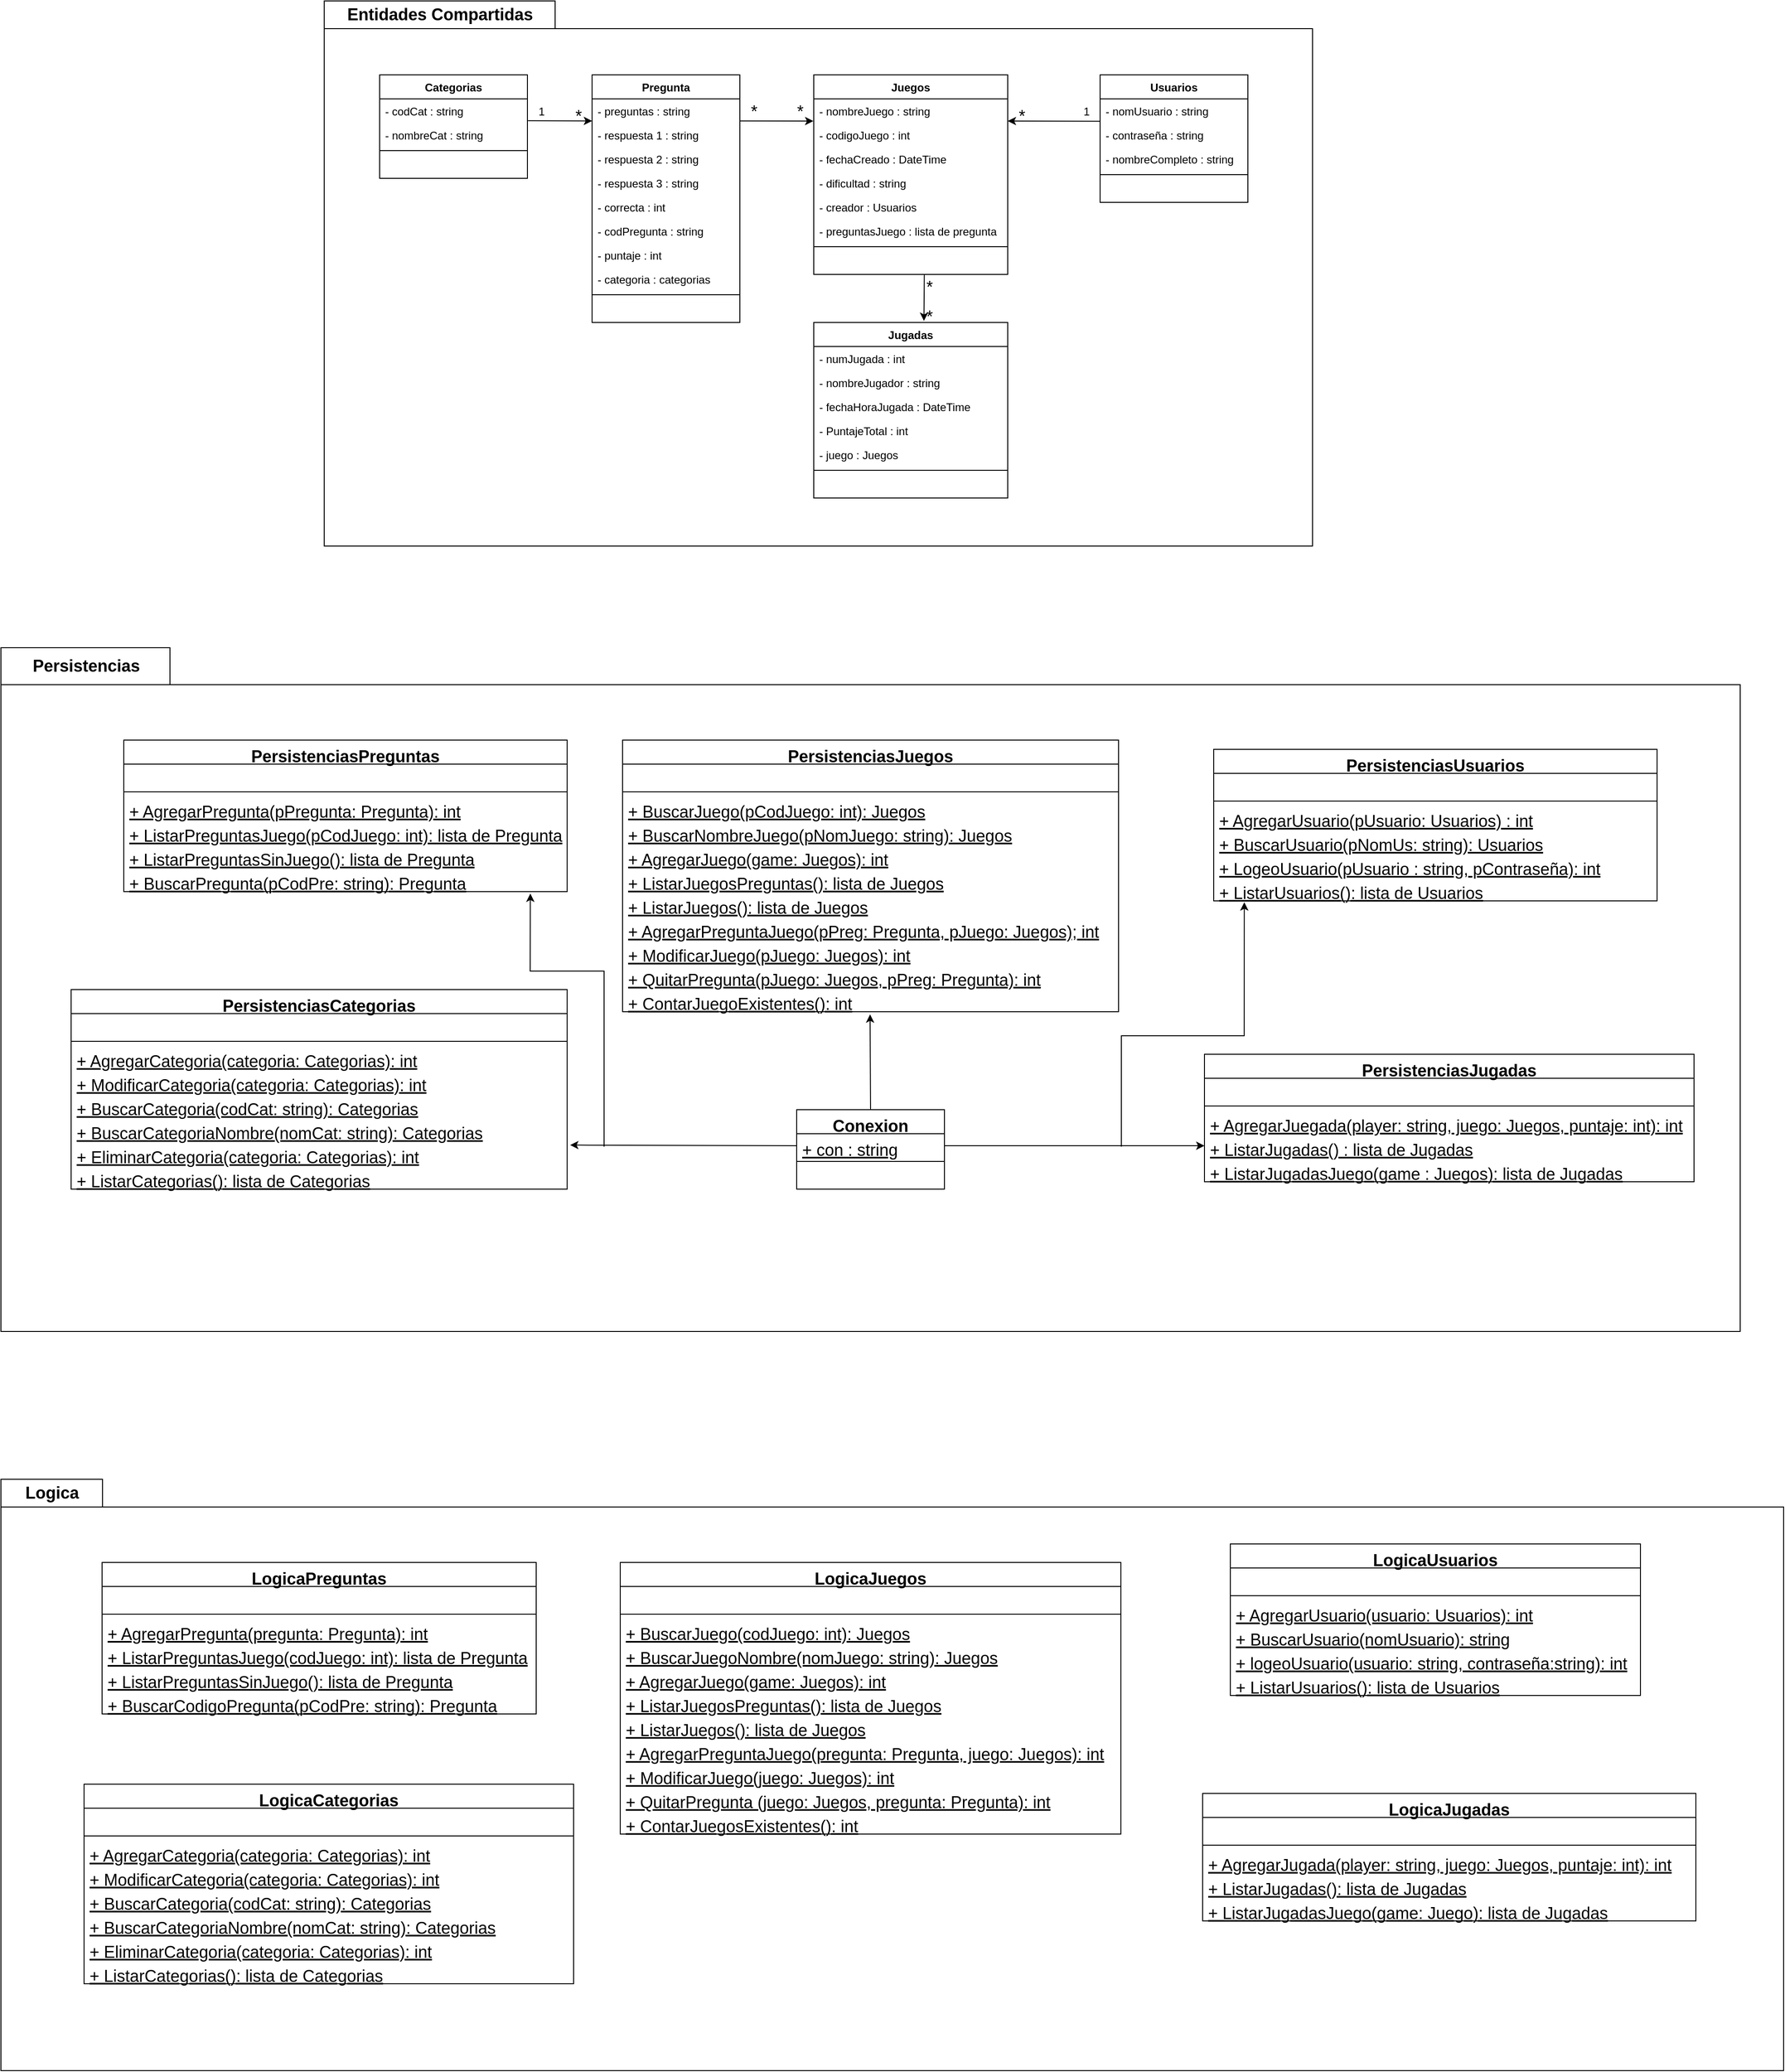 <mxfile version="20.2.3" type="device"><diagram id="wdbJauaUi6h_MIjP67yK" name="Página-1"><mxGraphModel dx="3015" dy="1331" grid="1" gridSize="10" guides="1" tooltips="1" connect="1" arrows="1" fold="1" page="1" pageScale="1" pageWidth="827" pageHeight="1169" math="0" shadow="0"><root><mxCell id="0"/><mxCell id="1" parent="0"/><mxCell id="6UTWKJvE6aCLO9eL0Hdd-115" value="Persistencias" style="shape=folder;fontStyle=1;tabWidth=183;tabHeight=40;tabPosition=left;html=1;boundedLbl=1;labelInHeader=1;container=1;collapsible=0;fontSize=18;" vertex="1" parent="1"><mxGeometry x="-400" y="870" width="1883" height="740" as="geometry"/></mxCell><mxCell id="6UTWKJvE6aCLO9eL0Hdd-116" value="" style="html=1;strokeColor=none;resizeWidth=1;resizeHeight=1;fillColor=none;part=1;connectable=0;allowArrows=0;deletable=0;fontSize=18;" vertex="1" parent="6UTWKJvE6aCLO9eL0Hdd-115"><mxGeometry width="1883" height="518" relative="1" as="geometry"><mxPoint y="30" as="offset"/></mxGeometry></mxCell><mxCell id="6UTWKJvE6aCLO9eL0Hdd-58" value="" style="group" vertex="1" connectable="0" parent="1"><mxGeometry x="-50" y="170" width="1070" height="590" as="geometry"/></mxCell><mxCell id="6UTWKJvE6aCLO9eL0Hdd-56" value="Entidades Compartidas" style="shape=folder;fontStyle=1;tabWidth=250;tabHeight=30;tabPosition=left;html=1;boundedLbl=1;labelInHeader=1;container=1;collapsible=0;fontSize=18;" vertex="1" parent="6UTWKJvE6aCLO9eL0Hdd-58"><mxGeometry width="1070" height="590" as="geometry"/></mxCell><mxCell id="6UTWKJvE6aCLO9eL0Hdd-57" value="" style="html=1;strokeColor=none;resizeWidth=1;resizeHeight=1;fillColor=none;part=1;connectable=0;allowArrows=0;deletable=0;fontSize=18;" vertex="1" parent="6UTWKJvE6aCLO9eL0Hdd-56"><mxGeometry width="1070" height="413" relative="1" as="geometry"><mxPoint y="30" as="offset"/></mxGeometry></mxCell><mxCell id="6UTWKJvE6aCLO9eL0Hdd-45" value="&lt;font style=&quot;font-size: 18px;&quot;&gt;*&lt;/font&gt;" style="text;html=1;align=center;verticalAlign=middle;resizable=0;points=[];autosize=1;strokeColor=none;fillColor=none;" vertex="1" parent="6UTWKJvE6aCLO9eL0Hdd-56"><mxGeometry x="640" y="322" width="30" height="40" as="geometry"/></mxCell><mxCell id="6UTWKJvE6aCLO9eL0Hdd-1" value="Usuarios" style="swimlane;fontStyle=1;align=center;verticalAlign=top;childLayout=stackLayout;horizontal=1;startSize=26;horizontalStack=0;resizeParent=1;resizeParentMax=0;resizeLast=0;collapsible=1;marginBottom=0;" vertex="1" parent="6UTWKJvE6aCLO9eL0Hdd-58"><mxGeometry x="840" y="80" width="160" height="138" as="geometry"/></mxCell><mxCell id="6UTWKJvE6aCLO9eL0Hdd-2" value="- nomUsuario : string" style="text;strokeColor=none;fillColor=none;align=left;verticalAlign=top;spacingLeft=4;spacingRight=4;overflow=hidden;rotatable=0;points=[[0,0.5],[1,0.5]];portConstraint=eastwest;" vertex="1" parent="6UTWKJvE6aCLO9eL0Hdd-1"><mxGeometry y="26" width="160" height="26" as="geometry"/></mxCell><mxCell id="6UTWKJvE6aCLO9eL0Hdd-5" value="- contraseña : string" style="text;strokeColor=none;fillColor=none;align=left;verticalAlign=top;spacingLeft=4;spacingRight=4;overflow=hidden;rotatable=0;points=[[0,0.5],[1,0.5]];portConstraint=eastwest;" vertex="1" parent="6UTWKJvE6aCLO9eL0Hdd-1"><mxGeometry y="52" width="160" height="26" as="geometry"/></mxCell><mxCell id="6UTWKJvE6aCLO9eL0Hdd-6" value="- nombreCompleto : string" style="text;strokeColor=none;fillColor=none;align=left;verticalAlign=top;spacingLeft=4;spacingRight=4;overflow=hidden;rotatable=0;points=[[0,0.5],[1,0.5]];portConstraint=eastwest;" vertex="1" parent="6UTWKJvE6aCLO9eL0Hdd-1"><mxGeometry y="78" width="160" height="26" as="geometry"/></mxCell><mxCell id="6UTWKJvE6aCLO9eL0Hdd-3" value="" style="line;strokeWidth=1;fillColor=none;align=left;verticalAlign=middle;spacingTop=-1;spacingLeft=3;spacingRight=3;rotatable=0;labelPosition=right;points=[];portConstraint=eastwest;" vertex="1" parent="6UTWKJvE6aCLO9eL0Hdd-1"><mxGeometry y="104" width="160" height="8" as="geometry"/></mxCell><mxCell id="6UTWKJvE6aCLO9eL0Hdd-4" value=" " style="text;strokeColor=none;fillColor=none;align=left;verticalAlign=top;spacingLeft=4;spacingRight=4;overflow=hidden;rotatable=0;points=[[0,0.5],[1,0.5]];portConstraint=eastwest;" vertex="1" parent="6UTWKJvE6aCLO9eL0Hdd-1"><mxGeometry y="112" width="160" height="26" as="geometry"/></mxCell><mxCell id="6UTWKJvE6aCLO9eL0Hdd-7" value="Categorias" style="swimlane;fontStyle=1;align=center;verticalAlign=top;childLayout=stackLayout;horizontal=1;startSize=26;horizontalStack=0;resizeParent=1;resizeParentMax=0;resizeLast=0;collapsible=1;marginBottom=0;" vertex="1" parent="6UTWKJvE6aCLO9eL0Hdd-58"><mxGeometry x="60" y="80" width="160" height="112" as="geometry"/></mxCell><mxCell id="6UTWKJvE6aCLO9eL0Hdd-8" value="- codCat : string" style="text;strokeColor=none;fillColor=none;align=left;verticalAlign=top;spacingLeft=4;spacingRight=4;overflow=hidden;rotatable=0;points=[[0,0.5],[1,0.5]];portConstraint=eastwest;" vertex="1" parent="6UTWKJvE6aCLO9eL0Hdd-7"><mxGeometry y="26" width="160" height="26" as="geometry"/></mxCell><mxCell id="6UTWKJvE6aCLO9eL0Hdd-15" value="- nombreCat : string" style="text;strokeColor=none;fillColor=none;align=left;verticalAlign=top;spacingLeft=4;spacingRight=4;overflow=hidden;rotatable=0;points=[[0,0.5],[1,0.5]];portConstraint=eastwest;" vertex="1" parent="6UTWKJvE6aCLO9eL0Hdd-7"><mxGeometry y="52" width="160" height="26" as="geometry"/></mxCell><mxCell id="6UTWKJvE6aCLO9eL0Hdd-9" value="" style="line;strokeWidth=1;fillColor=none;align=left;verticalAlign=middle;spacingTop=-1;spacingLeft=3;spacingRight=3;rotatable=0;labelPosition=right;points=[];portConstraint=eastwest;" vertex="1" parent="6UTWKJvE6aCLO9eL0Hdd-7"><mxGeometry y="78" width="160" height="8" as="geometry"/></mxCell><mxCell id="6UTWKJvE6aCLO9eL0Hdd-10" value=" " style="text;strokeColor=none;fillColor=none;align=left;verticalAlign=top;spacingLeft=4;spacingRight=4;overflow=hidden;rotatable=0;points=[[0,0.5],[1,0.5]];portConstraint=eastwest;" vertex="1" parent="6UTWKJvE6aCLO9eL0Hdd-7"><mxGeometry y="86" width="160" height="26" as="geometry"/></mxCell><mxCell id="6UTWKJvE6aCLO9eL0Hdd-11" value="Pregunta" style="swimlane;fontStyle=1;align=center;verticalAlign=top;childLayout=stackLayout;horizontal=1;startSize=26;horizontalStack=0;resizeParent=1;resizeParentMax=0;resizeLast=0;collapsible=1;marginBottom=0;" vertex="1" parent="6UTWKJvE6aCLO9eL0Hdd-58"><mxGeometry x="290" y="80" width="160" height="268" as="geometry"/></mxCell><mxCell id="6UTWKJvE6aCLO9eL0Hdd-16" value="- preguntas : string" style="text;strokeColor=none;fillColor=none;align=left;verticalAlign=top;spacingLeft=4;spacingRight=4;overflow=hidden;rotatable=0;points=[[0,0.5],[1,0.5]];portConstraint=eastwest;" vertex="1" parent="6UTWKJvE6aCLO9eL0Hdd-11"><mxGeometry y="26" width="160" height="26" as="geometry"/></mxCell><mxCell id="6UTWKJvE6aCLO9eL0Hdd-17" value="- respuesta 1 : string" style="text;strokeColor=none;fillColor=none;align=left;verticalAlign=top;spacingLeft=4;spacingRight=4;overflow=hidden;rotatable=0;points=[[0,0.5],[1,0.5]];portConstraint=eastwest;" vertex="1" parent="6UTWKJvE6aCLO9eL0Hdd-11"><mxGeometry y="52" width="160" height="26" as="geometry"/></mxCell><mxCell id="6UTWKJvE6aCLO9eL0Hdd-18" value="- respuesta 2 : string" style="text;strokeColor=none;fillColor=none;align=left;verticalAlign=top;spacingLeft=4;spacingRight=4;overflow=hidden;rotatable=0;points=[[0,0.5],[1,0.5]];portConstraint=eastwest;" vertex="1" parent="6UTWKJvE6aCLO9eL0Hdd-11"><mxGeometry y="78" width="160" height="26" as="geometry"/></mxCell><mxCell id="6UTWKJvE6aCLO9eL0Hdd-19" value="- respuesta 3 : string" style="text;strokeColor=none;fillColor=none;align=left;verticalAlign=top;spacingLeft=4;spacingRight=4;overflow=hidden;rotatable=0;points=[[0,0.5],[1,0.5]];portConstraint=eastwest;" vertex="1" parent="6UTWKJvE6aCLO9eL0Hdd-11"><mxGeometry y="104" width="160" height="26" as="geometry"/></mxCell><mxCell id="6UTWKJvE6aCLO9eL0Hdd-20" value="- correcta : int" style="text;strokeColor=none;fillColor=none;align=left;verticalAlign=top;spacingLeft=4;spacingRight=4;overflow=hidden;rotatable=0;points=[[0,0.5],[1,0.5]];portConstraint=eastwest;" vertex="1" parent="6UTWKJvE6aCLO9eL0Hdd-11"><mxGeometry y="130" width="160" height="26" as="geometry"/></mxCell><mxCell id="6UTWKJvE6aCLO9eL0Hdd-21" value="- codPregunta : string" style="text;strokeColor=none;fillColor=none;align=left;verticalAlign=top;spacingLeft=4;spacingRight=4;overflow=hidden;rotatable=0;points=[[0,0.5],[1,0.5]];portConstraint=eastwest;" vertex="1" parent="6UTWKJvE6aCLO9eL0Hdd-11"><mxGeometry y="156" width="160" height="26" as="geometry"/></mxCell><mxCell id="6UTWKJvE6aCLO9eL0Hdd-22" value="- puntaje : int" style="text;strokeColor=none;fillColor=none;align=left;verticalAlign=top;spacingLeft=4;spacingRight=4;overflow=hidden;rotatable=0;points=[[0,0.5],[1,0.5]];portConstraint=eastwest;" vertex="1" parent="6UTWKJvE6aCLO9eL0Hdd-11"><mxGeometry y="182" width="160" height="26" as="geometry"/></mxCell><mxCell id="6UTWKJvE6aCLO9eL0Hdd-12" value="- categoria : categorias" style="text;strokeColor=none;fillColor=none;align=left;verticalAlign=top;spacingLeft=4;spacingRight=4;overflow=hidden;rotatable=0;points=[[0,0.5],[1,0.5]];portConstraint=eastwest;" vertex="1" parent="6UTWKJvE6aCLO9eL0Hdd-11"><mxGeometry y="208" width="160" height="26" as="geometry"/></mxCell><mxCell id="6UTWKJvE6aCLO9eL0Hdd-13" value="" style="line;strokeWidth=1;fillColor=none;align=left;verticalAlign=middle;spacingTop=-1;spacingLeft=3;spacingRight=3;rotatable=0;labelPosition=right;points=[];portConstraint=eastwest;" vertex="1" parent="6UTWKJvE6aCLO9eL0Hdd-11"><mxGeometry y="234" width="160" height="8" as="geometry"/></mxCell><mxCell id="6UTWKJvE6aCLO9eL0Hdd-14" value=" " style="text;strokeColor=none;fillColor=none;align=left;verticalAlign=top;spacingLeft=4;spacingRight=4;overflow=hidden;rotatable=0;points=[[0,0.5],[1,0.5]];portConstraint=eastwest;" vertex="1" parent="6UTWKJvE6aCLO9eL0Hdd-11"><mxGeometry y="242" width="160" height="26" as="geometry"/></mxCell><mxCell id="6UTWKJvE6aCLO9eL0Hdd-23" value="Juegos" style="swimlane;fontStyle=1;align=center;verticalAlign=top;childLayout=stackLayout;horizontal=1;startSize=26;horizontalStack=0;resizeParent=1;resizeParentMax=0;resizeLast=0;collapsible=1;marginBottom=0;" vertex="1" parent="6UTWKJvE6aCLO9eL0Hdd-58"><mxGeometry x="530" y="80" width="210" height="216" as="geometry"/></mxCell><mxCell id="6UTWKJvE6aCLO9eL0Hdd-27" value="- nombreJuego : string" style="text;strokeColor=none;fillColor=none;align=left;verticalAlign=top;spacingLeft=4;spacingRight=4;overflow=hidden;rotatable=0;points=[[0,0.5],[1,0.5]];portConstraint=eastwest;" vertex="1" parent="6UTWKJvE6aCLO9eL0Hdd-23"><mxGeometry y="26" width="210" height="26" as="geometry"/></mxCell><mxCell id="6UTWKJvE6aCLO9eL0Hdd-28" value="- codigoJuego : int" style="text;strokeColor=none;fillColor=none;align=left;verticalAlign=top;spacingLeft=4;spacingRight=4;overflow=hidden;rotatable=0;points=[[0,0.5],[1,0.5]];portConstraint=eastwest;" vertex="1" parent="6UTWKJvE6aCLO9eL0Hdd-23"><mxGeometry y="52" width="210" height="26" as="geometry"/></mxCell><mxCell id="6UTWKJvE6aCLO9eL0Hdd-29" value="- fechaCreado : DateTime" style="text;strokeColor=none;fillColor=none;align=left;verticalAlign=top;spacingLeft=4;spacingRight=4;overflow=hidden;rotatable=0;points=[[0,0.5],[1,0.5]];portConstraint=eastwest;" vertex="1" parent="6UTWKJvE6aCLO9eL0Hdd-23"><mxGeometry y="78" width="210" height="26" as="geometry"/></mxCell><mxCell id="6UTWKJvE6aCLO9eL0Hdd-30" value="- dificultad : string" style="text;strokeColor=none;fillColor=none;align=left;verticalAlign=top;spacingLeft=4;spacingRight=4;overflow=hidden;rotatable=0;points=[[0,0.5],[1,0.5]];portConstraint=eastwest;" vertex="1" parent="6UTWKJvE6aCLO9eL0Hdd-23"><mxGeometry y="104" width="210" height="26" as="geometry"/></mxCell><mxCell id="6UTWKJvE6aCLO9eL0Hdd-31" value="- creador : Usuarios" style="text;strokeColor=none;fillColor=none;align=left;verticalAlign=top;spacingLeft=4;spacingRight=4;overflow=hidden;rotatable=0;points=[[0,0.5],[1,0.5]];portConstraint=eastwest;" vertex="1" parent="6UTWKJvE6aCLO9eL0Hdd-23"><mxGeometry y="130" width="210" height="26" as="geometry"/></mxCell><mxCell id="6UTWKJvE6aCLO9eL0Hdd-24" value="- preguntasJuego : lista de pregunta" style="text;strokeColor=none;fillColor=none;align=left;verticalAlign=top;spacingLeft=4;spacingRight=4;overflow=hidden;rotatable=0;points=[[0,0.5],[1,0.5]];portConstraint=eastwest;" vertex="1" parent="6UTWKJvE6aCLO9eL0Hdd-23"><mxGeometry y="156" width="210" height="26" as="geometry"/></mxCell><mxCell id="6UTWKJvE6aCLO9eL0Hdd-25" value="" style="line;strokeWidth=1;fillColor=none;align=left;verticalAlign=middle;spacingTop=-1;spacingLeft=3;spacingRight=3;rotatable=0;labelPosition=right;points=[];portConstraint=eastwest;" vertex="1" parent="6UTWKJvE6aCLO9eL0Hdd-23"><mxGeometry y="182" width="210" height="8" as="geometry"/></mxCell><mxCell id="6UTWKJvE6aCLO9eL0Hdd-26" value=" " style="text;strokeColor=none;fillColor=none;align=left;verticalAlign=top;spacingLeft=4;spacingRight=4;overflow=hidden;rotatable=0;points=[[0,0.5],[1,0.5]];portConstraint=eastwest;" vertex="1" parent="6UTWKJvE6aCLO9eL0Hdd-23"><mxGeometry y="190" width="210" height="26" as="geometry"/></mxCell><mxCell id="6UTWKJvE6aCLO9eL0Hdd-32" value="Jugadas" style="swimlane;fontStyle=1;align=center;verticalAlign=top;childLayout=stackLayout;horizontal=1;startSize=26;horizontalStack=0;resizeParent=1;resizeParentMax=0;resizeLast=0;collapsible=1;marginBottom=0;" vertex="1" parent="6UTWKJvE6aCLO9eL0Hdd-58"><mxGeometry x="530" y="348" width="210" height="190" as="geometry"/></mxCell><mxCell id="6UTWKJvE6aCLO9eL0Hdd-33" value="- numJugada : int" style="text;strokeColor=none;fillColor=none;align=left;verticalAlign=top;spacingLeft=4;spacingRight=4;overflow=hidden;rotatable=0;points=[[0,0.5],[1,0.5]];portConstraint=eastwest;" vertex="1" parent="6UTWKJvE6aCLO9eL0Hdd-32"><mxGeometry y="26" width="210" height="26" as="geometry"/></mxCell><mxCell id="6UTWKJvE6aCLO9eL0Hdd-36" value="- nombreJugador : string" style="text;strokeColor=none;fillColor=none;align=left;verticalAlign=top;spacingLeft=4;spacingRight=4;overflow=hidden;rotatable=0;points=[[0,0.5],[1,0.5]];portConstraint=eastwest;" vertex="1" parent="6UTWKJvE6aCLO9eL0Hdd-32"><mxGeometry y="52" width="210" height="26" as="geometry"/></mxCell><mxCell id="6UTWKJvE6aCLO9eL0Hdd-37" value="- fechaHoraJugada : DateTime" style="text;strokeColor=none;fillColor=none;align=left;verticalAlign=top;spacingLeft=4;spacingRight=4;overflow=hidden;rotatable=0;points=[[0,0.5],[1,0.5]];portConstraint=eastwest;" vertex="1" parent="6UTWKJvE6aCLO9eL0Hdd-32"><mxGeometry y="78" width="210" height="26" as="geometry"/></mxCell><mxCell id="6UTWKJvE6aCLO9eL0Hdd-38" value="- PuntajeTotal : int" style="text;strokeColor=none;fillColor=none;align=left;verticalAlign=top;spacingLeft=4;spacingRight=4;overflow=hidden;rotatable=0;points=[[0,0.5],[1,0.5]];portConstraint=eastwest;" vertex="1" parent="6UTWKJvE6aCLO9eL0Hdd-32"><mxGeometry y="104" width="210" height="26" as="geometry"/></mxCell><mxCell id="6UTWKJvE6aCLO9eL0Hdd-39" value="- juego : Juegos" style="text;strokeColor=none;fillColor=none;align=left;verticalAlign=top;spacingLeft=4;spacingRight=4;overflow=hidden;rotatable=0;points=[[0,0.5],[1,0.5]];portConstraint=eastwest;" vertex="1" parent="6UTWKJvE6aCLO9eL0Hdd-32"><mxGeometry y="130" width="210" height="26" as="geometry"/></mxCell><mxCell id="6UTWKJvE6aCLO9eL0Hdd-34" value="" style="line;strokeWidth=1;fillColor=none;align=left;verticalAlign=middle;spacingTop=-1;spacingLeft=3;spacingRight=3;rotatable=0;labelPosition=right;points=[];portConstraint=eastwest;" vertex="1" parent="6UTWKJvE6aCLO9eL0Hdd-32"><mxGeometry y="156" width="210" height="8" as="geometry"/></mxCell><mxCell id="6UTWKJvE6aCLO9eL0Hdd-35" value=" " style="text;strokeColor=none;fillColor=none;align=left;verticalAlign=top;spacingLeft=4;spacingRight=4;overflow=hidden;rotatable=0;points=[[0,0.5],[1,0.5]];portConstraint=eastwest;" vertex="1" parent="6UTWKJvE6aCLO9eL0Hdd-32"><mxGeometry y="164" width="210" height="26" as="geometry"/></mxCell><mxCell id="6UTWKJvE6aCLO9eL0Hdd-40" value="" style="endArrow=classic;html=1;rounded=0;entryX=0;entryY=0.918;entryDx=0;entryDy=0;entryPerimeter=0;exitX=1.004;exitY=0.911;exitDx=0;exitDy=0;exitPerimeter=0;" edge="1" parent="6UTWKJvE6aCLO9eL0Hdd-58" source="6UTWKJvE6aCLO9eL0Hdd-8" target="6UTWKJvE6aCLO9eL0Hdd-16"><mxGeometry width="50" height="50" relative="1" as="geometry"><mxPoint x="240" y="130" as="sourcePoint"/><mxPoint x="500" y="270" as="targetPoint"/></mxGeometry></mxCell><mxCell id="6UTWKJvE6aCLO9eL0Hdd-41" value="" style="endArrow=classic;html=1;rounded=0;exitX=0.999;exitY=0.918;exitDx=0;exitDy=0;exitPerimeter=0;entryX=-0.002;entryY=0.925;entryDx=0;entryDy=0;entryPerimeter=0;" edge="1" parent="6UTWKJvE6aCLO9eL0Hdd-58" source="6UTWKJvE6aCLO9eL0Hdd-16" target="6UTWKJvE6aCLO9eL0Hdd-27"><mxGeometry width="50" height="50" relative="1" as="geometry"><mxPoint x="450" y="320" as="sourcePoint"/><mxPoint x="500" y="270" as="targetPoint"/></mxGeometry></mxCell><mxCell id="6UTWKJvE6aCLO9eL0Hdd-42" value="" style="endArrow=classic;html=1;rounded=0;exitX=-0.001;exitY=0.932;exitDx=0;exitDy=0;exitPerimeter=0;" edge="1" parent="6UTWKJvE6aCLO9eL0Hdd-58" source="6UTWKJvE6aCLO9eL0Hdd-2"><mxGeometry width="50" height="50" relative="1" as="geometry"><mxPoint x="750" y="130" as="sourcePoint"/><mxPoint x="740" y="130" as="targetPoint"/></mxGeometry></mxCell><mxCell id="6UTWKJvE6aCLO9eL0Hdd-43" value="" style="endArrow=classic;html=1;rounded=0;exitX=0.57;exitY=0.985;exitDx=0;exitDy=0;exitPerimeter=0;entryX=0.568;entryY=-0.009;entryDx=0;entryDy=0;entryPerimeter=0;" edge="1" parent="6UTWKJvE6aCLO9eL0Hdd-58" source="6UTWKJvE6aCLO9eL0Hdd-26" target="6UTWKJvE6aCLO9eL0Hdd-32"><mxGeometry width="50" height="50" relative="1" as="geometry"><mxPoint x="700" y="370" as="sourcePoint"/><mxPoint x="750" y="320" as="targetPoint"/></mxGeometry></mxCell><mxCell id="6UTWKJvE6aCLO9eL0Hdd-46" value="1" style="text;html=1;align=center;verticalAlign=middle;resizable=0;points=[];autosize=1;strokeColor=none;fillColor=none;" vertex="1" parent="6UTWKJvE6aCLO9eL0Hdd-58"><mxGeometry x="220" y="105" width="30" height="30" as="geometry"/></mxCell><mxCell id="6UTWKJvE6aCLO9eL0Hdd-47" value="&lt;font style=&quot;font-size: 18px;&quot;&gt;*&lt;/font&gt;" style="text;html=1;align=center;verticalAlign=middle;resizable=0;points=[];autosize=1;strokeColor=none;fillColor=none;" vertex="1" parent="6UTWKJvE6aCLO9eL0Hdd-58"><mxGeometry x="260" y="105" width="30" height="40" as="geometry"/></mxCell><mxCell id="6UTWKJvE6aCLO9eL0Hdd-48" value="&lt;font style=&quot;font-size: 18px;&quot;&gt;*&lt;/font&gt;" style="text;html=1;align=center;verticalAlign=middle;resizable=0;points=[];autosize=1;strokeColor=none;fillColor=none;" vertex="1" parent="6UTWKJvE6aCLO9eL0Hdd-58"><mxGeometry x="500" y="100" width="30" height="40" as="geometry"/></mxCell><mxCell id="6UTWKJvE6aCLO9eL0Hdd-49" value="&lt;font style=&quot;font-size: 18px;&quot;&gt;*&lt;/font&gt;" style="text;html=1;align=center;verticalAlign=middle;resizable=0;points=[];autosize=1;strokeColor=none;fillColor=none;" vertex="1" parent="6UTWKJvE6aCLO9eL0Hdd-58"><mxGeometry x="450" y="100" width="30" height="40" as="geometry"/></mxCell><mxCell id="6UTWKJvE6aCLO9eL0Hdd-51" value="1" style="text;html=1;align=center;verticalAlign=middle;resizable=0;points=[];autosize=1;strokeColor=none;fillColor=none;" vertex="1" parent="6UTWKJvE6aCLO9eL0Hdd-58"><mxGeometry x="810" y="105" width="30" height="30" as="geometry"/></mxCell><mxCell id="6UTWKJvE6aCLO9eL0Hdd-53" value="&lt;font style=&quot;font-size: 18px;&quot;&gt;*&lt;/font&gt;" style="text;html=1;align=center;verticalAlign=middle;resizable=0;points=[];autosize=1;strokeColor=none;fillColor=none;" vertex="1" parent="6UTWKJvE6aCLO9eL0Hdd-58"><mxGeometry x="740" y="105" width="30" height="40" as="geometry"/></mxCell><mxCell id="6UTWKJvE6aCLO9eL0Hdd-55" value="&lt;font style=&quot;font-size: 18px;&quot;&gt;*&lt;/font&gt;" style="text;html=1;align=center;verticalAlign=middle;resizable=0;points=[];autosize=1;strokeColor=none;fillColor=none;" vertex="1" parent="6UTWKJvE6aCLO9eL0Hdd-58"><mxGeometry x="640" y="290" width="30" height="40" as="geometry"/></mxCell><mxCell id="6UTWKJvE6aCLO9eL0Hdd-59" value="Conexion" style="swimlane;fontStyle=1;align=center;verticalAlign=top;childLayout=stackLayout;horizontal=1;startSize=26;horizontalStack=0;resizeParent=1;resizeParentMax=0;resizeLast=0;collapsible=1;marginBottom=0;fontSize=18;" vertex="1" parent="1"><mxGeometry x="461.5" y="1370" width="160" height="86" as="geometry"/></mxCell><mxCell id="6UTWKJvE6aCLO9eL0Hdd-60" value="+ con : string" style="text;strokeColor=none;fillColor=none;align=left;verticalAlign=top;spacingLeft=4;spacingRight=4;overflow=hidden;rotatable=0;points=[[0,0.5],[1,0.5]];portConstraint=eastwest;fontSize=18;fontStyle=4" vertex="1" parent="6UTWKJvE6aCLO9eL0Hdd-59"><mxGeometry y="26" width="160" height="26" as="geometry"/></mxCell><mxCell id="6UTWKJvE6aCLO9eL0Hdd-61" value="" style="line;strokeWidth=1;fillColor=none;align=left;verticalAlign=middle;spacingTop=-1;spacingLeft=3;spacingRight=3;rotatable=0;labelPosition=right;points=[];portConstraint=eastwest;fontSize=18;" vertex="1" parent="6UTWKJvE6aCLO9eL0Hdd-59"><mxGeometry y="52" width="160" height="8" as="geometry"/></mxCell><mxCell id="6UTWKJvE6aCLO9eL0Hdd-62" value=" " style="text;strokeColor=none;fillColor=none;align=left;verticalAlign=top;spacingLeft=4;spacingRight=4;overflow=hidden;rotatable=0;points=[[0,0.5],[1,0.5]];portConstraint=eastwest;fontSize=18;" vertex="1" parent="6UTWKJvE6aCLO9eL0Hdd-59"><mxGeometry y="60" width="160" height="26" as="geometry"/></mxCell><mxCell id="6UTWKJvE6aCLO9eL0Hdd-63" value="PersistenciasUsuarios" style="swimlane;fontStyle=1;align=center;verticalAlign=top;childLayout=stackLayout;horizontal=1;startSize=26;horizontalStack=0;resizeParent=1;resizeParentMax=0;resizeLast=0;collapsible=1;marginBottom=0;fontSize=18;" vertex="1" parent="1"><mxGeometry x="913" y="980" width="480" height="164" as="geometry"/></mxCell><mxCell id="6UTWKJvE6aCLO9eL0Hdd-64" value=" " style="text;strokeColor=none;fillColor=none;align=left;verticalAlign=top;spacingLeft=4;spacingRight=4;overflow=hidden;rotatable=0;points=[[0,0.5],[1,0.5]];portConstraint=eastwest;fontSize=18;" vertex="1" parent="6UTWKJvE6aCLO9eL0Hdd-63"><mxGeometry y="26" width="480" height="26" as="geometry"/></mxCell><mxCell id="6UTWKJvE6aCLO9eL0Hdd-65" value="" style="line;strokeWidth=1;fillColor=none;align=left;verticalAlign=middle;spacingTop=-1;spacingLeft=3;spacingRight=3;rotatable=0;labelPosition=right;points=[];portConstraint=eastwest;fontSize=18;" vertex="1" parent="6UTWKJvE6aCLO9eL0Hdd-63"><mxGeometry y="52" width="480" height="8" as="geometry"/></mxCell><mxCell id="6UTWKJvE6aCLO9eL0Hdd-66" value="+ AgregarUsuario(pUsuario: Usuarios) : int" style="text;strokeColor=none;fillColor=none;align=left;verticalAlign=top;spacingLeft=4;spacingRight=4;overflow=hidden;rotatable=0;points=[[0,0.5],[1,0.5]];portConstraint=eastwest;fontSize=18;fontStyle=4" vertex="1" parent="6UTWKJvE6aCLO9eL0Hdd-63"><mxGeometry y="60" width="480" height="26" as="geometry"/></mxCell><mxCell id="6UTWKJvE6aCLO9eL0Hdd-83" value="+ BuscarUsuario(pNomUs: string): Usuarios" style="text;strokeColor=none;fillColor=none;align=left;verticalAlign=top;spacingLeft=4;spacingRight=4;overflow=hidden;rotatable=0;points=[[0,0.5],[1,0.5]];portConstraint=eastwest;fontSize=18;fontStyle=4" vertex="1" parent="6UTWKJvE6aCLO9eL0Hdd-63"><mxGeometry y="86" width="480" height="26" as="geometry"/></mxCell><mxCell id="6UTWKJvE6aCLO9eL0Hdd-84" value="+ LogeoUsuario(pUsuario : string, pContraseña): int" style="text;strokeColor=none;fillColor=none;align=left;verticalAlign=top;spacingLeft=4;spacingRight=4;overflow=hidden;rotatable=0;points=[[0,0.5],[1,0.5]];portConstraint=eastwest;fontSize=18;fontStyle=4" vertex="1" parent="6UTWKJvE6aCLO9eL0Hdd-63"><mxGeometry y="112" width="480" height="26" as="geometry"/></mxCell><mxCell id="6UTWKJvE6aCLO9eL0Hdd-85" value="+ ListarUsuarios(): lista de Usuarios" style="text;strokeColor=none;fillColor=none;align=left;verticalAlign=top;spacingLeft=4;spacingRight=4;overflow=hidden;rotatable=0;points=[[0,0.5],[1,0.5]];portConstraint=eastwest;fontSize=18;fontStyle=4" vertex="1" parent="6UTWKJvE6aCLO9eL0Hdd-63"><mxGeometry y="138" width="480" height="26" as="geometry"/></mxCell><mxCell id="6UTWKJvE6aCLO9eL0Hdd-67" value="PersistenciasPreguntas" style="swimlane;fontStyle=1;align=center;verticalAlign=top;childLayout=stackLayout;horizontal=1;startSize=26;horizontalStack=0;resizeParent=1;resizeParentMax=0;resizeLast=0;collapsible=1;marginBottom=0;fontSize=18;" vertex="1" parent="1"><mxGeometry x="-267" y="970" width="480" height="164" as="geometry"/></mxCell><mxCell id="6UTWKJvE6aCLO9eL0Hdd-68" value=" " style="text;strokeColor=none;fillColor=none;align=left;verticalAlign=top;spacingLeft=4;spacingRight=4;overflow=hidden;rotatable=0;points=[[0,0.5],[1,0.5]];portConstraint=eastwest;fontSize=18;" vertex="1" parent="6UTWKJvE6aCLO9eL0Hdd-67"><mxGeometry y="26" width="480" height="26" as="geometry"/></mxCell><mxCell id="6UTWKJvE6aCLO9eL0Hdd-69" value="" style="line;strokeWidth=1;fillColor=none;align=left;verticalAlign=middle;spacingTop=-1;spacingLeft=3;spacingRight=3;rotatable=0;labelPosition=right;points=[];portConstraint=eastwest;fontSize=18;" vertex="1" parent="6UTWKJvE6aCLO9eL0Hdd-67"><mxGeometry y="52" width="480" height="8" as="geometry"/></mxCell><mxCell id="6UTWKJvE6aCLO9eL0Hdd-70" value="+ AgregarPregunta(pPregunta: Pregunta): int" style="text;strokeColor=none;fillColor=none;align=left;verticalAlign=top;spacingLeft=4;spacingRight=4;overflow=hidden;rotatable=0;points=[[0,0.5],[1,0.5]];portConstraint=eastwest;fontSize=18;fontStyle=4" vertex="1" parent="6UTWKJvE6aCLO9eL0Hdd-67"><mxGeometry y="60" width="480" height="26" as="geometry"/></mxCell><mxCell id="6UTWKJvE6aCLO9eL0Hdd-86" value="+ ListarPreguntasJuego(pCodJuego: int): lista de Pregunta" style="text;strokeColor=none;fillColor=none;align=left;verticalAlign=top;spacingLeft=4;spacingRight=4;overflow=hidden;rotatable=0;points=[[0,0.5],[1,0.5]];portConstraint=eastwest;fontSize=18;fontStyle=4" vertex="1" parent="6UTWKJvE6aCLO9eL0Hdd-67"><mxGeometry y="86" width="480" height="26" as="geometry"/></mxCell><mxCell id="6UTWKJvE6aCLO9eL0Hdd-87" value="+ ListarPreguntasSinJuego(): lista de Pregunta" style="text;strokeColor=none;fillColor=none;align=left;verticalAlign=top;spacingLeft=4;spacingRight=4;overflow=hidden;rotatable=0;points=[[0,0.5],[1,0.5]];portConstraint=eastwest;fontSize=18;fontStyle=4" vertex="1" parent="6UTWKJvE6aCLO9eL0Hdd-67"><mxGeometry y="112" width="480" height="26" as="geometry"/></mxCell><mxCell id="6UTWKJvE6aCLO9eL0Hdd-88" value="+ BuscarPregunta(pCodPre: string): Pregunta" style="text;strokeColor=none;fillColor=none;align=left;verticalAlign=top;spacingLeft=4;spacingRight=4;overflow=hidden;rotatable=0;points=[[0,0.5],[1,0.5]];portConstraint=eastwest;fontSize=18;fontStyle=4" vertex="1" parent="6UTWKJvE6aCLO9eL0Hdd-67"><mxGeometry y="138" width="480" height="26" as="geometry"/></mxCell><mxCell id="6UTWKJvE6aCLO9eL0Hdd-71" value="PersistenciasJugadas" style="swimlane;fontStyle=1;align=center;verticalAlign=top;childLayout=stackLayout;horizontal=1;startSize=26;horizontalStack=0;resizeParent=1;resizeParentMax=0;resizeLast=0;collapsible=1;marginBottom=0;fontSize=18;" vertex="1" parent="1"><mxGeometry x="903" y="1310" width="530" height="138" as="geometry"/></mxCell><mxCell id="6UTWKJvE6aCLO9eL0Hdd-72" value=" " style="text;strokeColor=none;fillColor=none;align=left;verticalAlign=top;spacingLeft=4;spacingRight=4;overflow=hidden;rotatable=0;points=[[0,0.5],[1,0.5]];portConstraint=eastwest;fontSize=18;" vertex="1" parent="6UTWKJvE6aCLO9eL0Hdd-71"><mxGeometry y="26" width="530" height="26" as="geometry"/></mxCell><mxCell id="6UTWKJvE6aCLO9eL0Hdd-73" value="" style="line;strokeWidth=1;fillColor=none;align=left;verticalAlign=middle;spacingTop=-1;spacingLeft=3;spacingRight=3;rotatable=0;labelPosition=right;points=[];portConstraint=eastwest;fontSize=18;" vertex="1" parent="6UTWKJvE6aCLO9eL0Hdd-71"><mxGeometry y="52" width="530" height="8" as="geometry"/></mxCell><mxCell id="6UTWKJvE6aCLO9eL0Hdd-74" value="+ AgregarJuegada(player: string, juego: Juegos, puntaje: int): int" style="text;strokeColor=none;fillColor=none;align=left;verticalAlign=top;spacingLeft=4;spacingRight=4;overflow=hidden;rotatable=0;points=[[0,0.5],[1,0.5]];portConstraint=eastwest;fontSize=18;fontStyle=4" vertex="1" parent="6UTWKJvE6aCLO9eL0Hdd-71"><mxGeometry y="60" width="530" height="26" as="geometry"/></mxCell><mxCell id="6UTWKJvE6aCLO9eL0Hdd-89" value="+ ListarJugadas() : lista de Jugadas" style="text;strokeColor=none;fillColor=none;align=left;verticalAlign=top;spacingLeft=4;spacingRight=4;overflow=hidden;rotatable=0;points=[[0,0.5],[1,0.5]];portConstraint=eastwest;fontSize=18;fontStyle=4" vertex="1" parent="6UTWKJvE6aCLO9eL0Hdd-71"><mxGeometry y="86" width="530" height="26" as="geometry"/></mxCell><mxCell id="6UTWKJvE6aCLO9eL0Hdd-90" value="+ ListarJugadasJuego(game : Juegos): lista de Jugadas" style="text;strokeColor=none;fillColor=none;align=left;verticalAlign=top;spacingLeft=4;spacingRight=4;overflow=hidden;rotatable=0;points=[[0,0.5],[1,0.5]];portConstraint=eastwest;fontSize=18;fontStyle=4" vertex="1" parent="6UTWKJvE6aCLO9eL0Hdd-71"><mxGeometry y="112" width="530" height="26" as="geometry"/></mxCell><mxCell id="6UTWKJvE6aCLO9eL0Hdd-75" value="PersistenciasJuegos" style="swimlane;fontStyle=1;align=center;verticalAlign=top;childLayout=stackLayout;horizontal=1;startSize=26;horizontalStack=0;resizeParent=1;resizeParentMax=0;resizeLast=0;collapsible=1;marginBottom=0;fontSize=18;" vertex="1" parent="1"><mxGeometry x="273" y="970" width="537" height="294" as="geometry"/></mxCell><mxCell id="6UTWKJvE6aCLO9eL0Hdd-76" value=" " style="text;strokeColor=none;fillColor=none;align=left;verticalAlign=top;spacingLeft=4;spacingRight=4;overflow=hidden;rotatable=0;points=[[0,0.5],[1,0.5]];portConstraint=eastwest;fontSize=18;" vertex="1" parent="6UTWKJvE6aCLO9eL0Hdd-75"><mxGeometry y="26" width="537" height="26" as="geometry"/></mxCell><mxCell id="6UTWKJvE6aCLO9eL0Hdd-77" value="" style="line;strokeWidth=1;fillColor=none;align=left;verticalAlign=middle;spacingTop=-1;spacingLeft=3;spacingRight=3;rotatable=0;labelPosition=right;points=[];portConstraint=eastwest;fontSize=18;" vertex="1" parent="6UTWKJvE6aCLO9eL0Hdd-75"><mxGeometry y="52" width="537" height="8" as="geometry"/></mxCell><mxCell id="6UTWKJvE6aCLO9eL0Hdd-78" value="+ BuscarJuego(pCodJuego: int): Juegos" style="text;strokeColor=none;fillColor=none;align=left;verticalAlign=top;spacingLeft=4;spacingRight=4;overflow=hidden;rotatable=0;points=[[0,0.5],[1,0.5]];portConstraint=eastwest;fontSize=18;fontStyle=4" vertex="1" parent="6UTWKJvE6aCLO9eL0Hdd-75"><mxGeometry y="60" width="537" height="26" as="geometry"/></mxCell><mxCell id="6UTWKJvE6aCLO9eL0Hdd-91" value="+ BuscarNombreJuego(pNomJuego: string): Juegos" style="text;strokeColor=none;fillColor=none;align=left;verticalAlign=top;spacingLeft=4;spacingRight=4;overflow=hidden;rotatable=0;points=[[0,0.5],[1,0.5]];portConstraint=eastwest;fontSize=18;fontStyle=4" vertex="1" parent="6UTWKJvE6aCLO9eL0Hdd-75"><mxGeometry y="86" width="537" height="26" as="geometry"/></mxCell><mxCell id="6UTWKJvE6aCLO9eL0Hdd-92" value="+ AgregarJuego(game: Juegos): int" style="text;strokeColor=none;fillColor=none;align=left;verticalAlign=top;spacingLeft=4;spacingRight=4;overflow=hidden;rotatable=0;points=[[0,0.5],[1,0.5]];portConstraint=eastwest;fontSize=18;fontStyle=4" vertex="1" parent="6UTWKJvE6aCLO9eL0Hdd-75"><mxGeometry y="112" width="537" height="26" as="geometry"/></mxCell><mxCell id="6UTWKJvE6aCLO9eL0Hdd-93" value="+ ListarJuegosPreguntas(): lista de Juegos" style="text;strokeColor=none;fillColor=none;align=left;verticalAlign=top;spacingLeft=4;spacingRight=4;overflow=hidden;rotatable=0;points=[[0,0.5],[1,0.5]];portConstraint=eastwest;fontSize=18;fontStyle=4" vertex="1" parent="6UTWKJvE6aCLO9eL0Hdd-75"><mxGeometry y="138" width="537" height="26" as="geometry"/></mxCell><mxCell id="6UTWKJvE6aCLO9eL0Hdd-94" value="+ ListarJuegos(): lista de Juegos" style="text;strokeColor=none;fillColor=none;align=left;verticalAlign=top;spacingLeft=4;spacingRight=4;overflow=hidden;rotatable=0;points=[[0,0.5],[1,0.5]];portConstraint=eastwest;fontSize=18;fontStyle=4" vertex="1" parent="6UTWKJvE6aCLO9eL0Hdd-75"><mxGeometry y="164" width="537" height="26" as="geometry"/></mxCell><mxCell id="6UTWKJvE6aCLO9eL0Hdd-95" value="+ AgregarPreguntaJuego(pPreg: Pregunta, pJuego: Juegos); int" style="text;strokeColor=none;fillColor=none;align=left;verticalAlign=top;spacingLeft=4;spacingRight=4;overflow=hidden;rotatable=0;points=[[0,0.5],[1,0.5]];portConstraint=eastwest;fontSize=18;fontStyle=4" vertex="1" parent="6UTWKJvE6aCLO9eL0Hdd-75"><mxGeometry y="190" width="537" height="26" as="geometry"/></mxCell><mxCell id="6UTWKJvE6aCLO9eL0Hdd-96" value="+ ModificarJuego(pJuego: Juegos): int" style="text;strokeColor=none;fillColor=none;align=left;verticalAlign=top;spacingLeft=4;spacingRight=4;overflow=hidden;rotatable=0;points=[[0,0.5],[1,0.5]];portConstraint=eastwest;fontSize=18;fontStyle=4" vertex="1" parent="6UTWKJvE6aCLO9eL0Hdd-75"><mxGeometry y="216" width="537" height="26" as="geometry"/></mxCell><mxCell id="6UTWKJvE6aCLO9eL0Hdd-97" value="+ QuitarPregunta(pJuego: Juegos, pPreg: Pregunta): int" style="text;strokeColor=none;fillColor=none;align=left;verticalAlign=top;spacingLeft=4;spacingRight=4;overflow=hidden;rotatable=0;points=[[0,0.5],[1,0.5]];portConstraint=eastwest;fontSize=18;fontStyle=4" vertex="1" parent="6UTWKJvE6aCLO9eL0Hdd-75"><mxGeometry y="242" width="537" height="26" as="geometry"/></mxCell><mxCell id="6UTWKJvE6aCLO9eL0Hdd-98" value="+ ContarJuegoExistentes(): int" style="text;strokeColor=none;fillColor=none;align=left;verticalAlign=top;spacingLeft=4;spacingRight=4;overflow=hidden;rotatable=0;points=[[0,0.5],[1,0.5]];portConstraint=eastwest;fontSize=18;fontStyle=4" vertex="1" parent="6UTWKJvE6aCLO9eL0Hdd-75"><mxGeometry y="268" width="537" height="26" as="geometry"/></mxCell><mxCell id="6UTWKJvE6aCLO9eL0Hdd-79" value="PersistenciasCategorias" style="swimlane;fontStyle=1;align=center;verticalAlign=top;childLayout=stackLayout;horizontal=1;startSize=26;horizontalStack=0;resizeParent=1;resizeParentMax=0;resizeLast=0;collapsible=1;marginBottom=0;fontSize=18;" vertex="1" parent="1"><mxGeometry x="-324" y="1240" width="537" height="216" as="geometry"/></mxCell><mxCell id="6UTWKJvE6aCLO9eL0Hdd-80" value=" " style="text;strokeColor=none;fillColor=none;align=left;verticalAlign=top;spacingLeft=4;spacingRight=4;overflow=hidden;rotatable=0;points=[[0,0.5],[1,0.5]];portConstraint=eastwest;fontSize=18;" vertex="1" parent="6UTWKJvE6aCLO9eL0Hdd-79"><mxGeometry y="26" width="537" height="26" as="geometry"/></mxCell><mxCell id="6UTWKJvE6aCLO9eL0Hdd-81" value="" style="line;strokeWidth=1;fillColor=none;align=left;verticalAlign=middle;spacingTop=-1;spacingLeft=3;spacingRight=3;rotatable=0;labelPosition=right;points=[];portConstraint=eastwest;fontSize=18;" vertex="1" parent="6UTWKJvE6aCLO9eL0Hdd-79"><mxGeometry y="52" width="537" height="8" as="geometry"/></mxCell><mxCell id="6UTWKJvE6aCLO9eL0Hdd-82" value="+ AgregarCategoria(categoria: Categorias): int" style="text;strokeColor=none;fillColor=none;align=left;verticalAlign=top;spacingLeft=4;spacingRight=4;overflow=hidden;rotatable=0;points=[[0,0.5],[1,0.5]];portConstraint=eastwest;fontSize=18;fontStyle=4" vertex="1" parent="6UTWKJvE6aCLO9eL0Hdd-79"><mxGeometry y="60" width="537" height="26" as="geometry"/></mxCell><mxCell id="6UTWKJvE6aCLO9eL0Hdd-103" value="+ ModificarCategoria(categoria: Categorias): int" style="text;strokeColor=none;fillColor=none;align=left;verticalAlign=top;spacingLeft=4;spacingRight=4;overflow=hidden;rotatable=0;points=[[0,0.5],[1,0.5]];portConstraint=eastwest;fontSize=18;fontStyle=4" vertex="1" parent="6UTWKJvE6aCLO9eL0Hdd-79"><mxGeometry y="86" width="537" height="26" as="geometry"/></mxCell><mxCell id="6UTWKJvE6aCLO9eL0Hdd-104" value="+ BuscarCategoria(codCat: string): Categorias" style="text;strokeColor=none;fillColor=none;align=left;verticalAlign=top;spacingLeft=4;spacingRight=4;overflow=hidden;rotatable=0;points=[[0,0.5],[1,0.5]];portConstraint=eastwest;fontSize=18;fontStyle=4" vertex="1" parent="6UTWKJvE6aCLO9eL0Hdd-79"><mxGeometry y="112" width="537" height="26" as="geometry"/></mxCell><mxCell id="6UTWKJvE6aCLO9eL0Hdd-105" value="+ BuscarCategoriaNombre(nomCat: string): Categorias" style="text;strokeColor=none;fillColor=none;align=left;verticalAlign=top;spacingLeft=4;spacingRight=4;overflow=hidden;rotatable=0;points=[[0,0.5],[1,0.5]];portConstraint=eastwest;fontSize=18;fontStyle=4" vertex="1" parent="6UTWKJvE6aCLO9eL0Hdd-79"><mxGeometry y="138" width="537" height="26" as="geometry"/></mxCell><mxCell id="6UTWKJvE6aCLO9eL0Hdd-106" value="+ EliminarCategoria(categoria: Categorias): int" style="text;strokeColor=none;fillColor=none;align=left;verticalAlign=top;spacingLeft=4;spacingRight=4;overflow=hidden;rotatable=0;points=[[0,0.5],[1,0.5]];portConstraint=eastwest;fontSize=18;fontStyle=4" vertex="1" parent="6UTWKJvE6aCLO9eL0Hdd-79"><mxGeometry y="164" width="537" height="26" as="geometry"/></mxCell><mxCell id="6UTWKJvE6aCLO9eL0Hdd-107" value="+ ListarCategorias(): lista de Categorias" style="text;strokeColor=none;fillColor=none;align=left;verticalAlign=top;spacingLeft=4;spacingRight=4;overflow=hidden;rotatable=0;points=[[0,0.5],[1,0.5]];portConstraint=eastwest;fontSize=18;fontStyle=4" vertex="1" parent="6UTWKJvE6aCLO9eL0Hdd-79"><mxGeometry y="190" width="537" height="26" as="geometry"/></mxCell><mxCell id="6UTWKJvE6aCLO9eL0Hdd-108" value="" style="endArrow=classic;html=1;rounded=0;fontSize=18;exitX=0.5;exitY=0;exitDx=0;exitDy=0;entryX=0.499;entryY=1.11;entryDx=0;entryDy=0;entryPerimeter=0;" edge="1" parent="1" source="6UTWKJvE6aCLO9eL0Hdd-59" target="6UTWKJvE6aCLO9eL0Hdd-98"><mxGeometry width="50" height="50" relative="1" as="geometry"><mxPoint x="633" y="1310" as="sourcePoint"/><mxPoint x="683" y="1260" as="targetPoint"/></mxGeometry></mxCell><mxCell id="6UTWKJvE6aCLO9eL0Hdd-109" value="" style="endArrow=classic;html=1;rounded=0;fontSize=18;exitX=1;exitY=0.5;exitDx=0;exitDy=0;entryX=0;entryY=0.5;entryDx=0;entryDy=0;" edge="1" parent="1" source="6UTWKJvE6aCLO9eL0Hdd-60" target="6UTWKJvE6aCLO9eL0Hdd-89"><mxGeometry width="50" height="50" relative="1" as="geometry"><mxPoint x="493" y="1350" as="sourcePoint"/><mxPoint x="543" y="1300" as="targetPoint"/></mxGeometry></mxCell><mxCell id="6UTWKJvE6aCLO9eL0Hdd-110" value="" style="endArrow=classic;html=1;rounded=0;fontSize=18;exitX=0;exitY=0.5;exitDx=0;exitDy=0;entryX=1.006;entryY=0.165;entryDx=0;entryDy=0;entryPerimeter=0;" edge="1" parent="1" source="6UTWKJvE6aCLO9eL0Hdd-60" target="6UTWKJvE6aCLO9eL0Hdd-106"><mxGeometry width="50" height="50" relative="1" as="geometry"><mxPoint x="503" y="1370" as="sourcePoint"/><mxPoint x="553" y="1320" as="targetPoint"/></mxGeometry></mxCell><mxCell id="6UTWKJvE6aCLO9eL0Hdd-111" value="" style="endArrow=classic;html=1;rounded=0;fontSize=18;entryX=0.069;entryY=1.059;entryDx=0;entryDy=0;entryPerimeter=0;" edge="1" parent="1" target="6UTWKJvE6aCLO9eL0Hdd-85"><mxGeometry width="50" height="50" relative="1" as="geometry"><mxPoint x="813" y="1410" as="sourcePoint"/><mxPoint x="673" y="1390" as="targetPoint"/><Array as="points"><mxPoint x="813" y="1290"/><mxPoint x="946" y="1290"/></Array></mxGeometry></mxCell><mxCell id="6UTWKJvE6aCLO9eL0Hdd-112" value="" style="endArrow=classic;html=1;rounded=0;fontSize=18;entryX=0.917;entryY=1.081;entryDx=0;entryDy=0;entryPerimeter=0;" edge="1" parent="1" target="6UTWKJvE6aCLO9eL0Hdd-88"><mxGeometry width="50" height="50" relative="1" as="geometry"><mxPoint x="253" y="1410" as="sourcePoint"/><mxPoint x="273" y="1390" as="targetPoint"/><Array as="points"><mxPoint x="253" y="1300"/><mxPoint x="253" y="1220"/><mxPoint x="173" y="1220"/></Array></mxGeometry></mxCell><mxCell id="6UTWKJvE6aCLO9eL0Hdd-162" value="" style="group" vertex="1" connectable="0" parent="1"><mxGeometry x="-400" y="1770" width="1930" height="640" as="geometry"/></mxCell><mxCell id="6UTWKJvE6aCLO9eL0Hdd-160" value="Logica" style="shape=folder;fontStyle=1;tabWidth=110;tabHeight=30;tabPosition=left;html=1;boundedLbl=1;labelInHeader=1;container=1;collapsible=0;fontSize=18;" vertex="1" parent="6UTWKJvE6aCLO9eL0Hdd-162"><mxGeometry width="1930" height="640" as="geometry"/></mxCell><mxCell id="6UTWKJvE6aCLO9eL0Hdd-161" value="" style="html=1;strokeColor=none;resizeWidth=1;resizeHeight=1;fillColor=none;part=1;connectable=0;allowArrows=0;deletable=0;fontSize=18;" vertex="1" parent="6UTWKJvE6aCLO9eL0Hdd-160"><mxGeometry width="1930" height="448" relative="1" as="geometry"><mxPoint y="30" as="offset"/></mxGeometry></mxCell><mxCell id="6UTWKJvE6aCLO9eL0Hdd-117" value="LogicaUsuarios" style="swimlane;fontStyle=1;align=center;verticalAlign=top;childLayout=stackLayout;horizontal=1;startSize=26;horizontalStack=0;resizeParent=1;resizeParentMax=0;resizeLast=0;collapsible=1;marginBottom=0;fontSize=18;" vertex="1" parent="6UTWKJvE6aCLO9eL0Hdd-162"><mxGeometry x="1331" y="70" width="444" height="164" as="geometry"/></mxCell><mxCell id="6UTWKJvE6aCLO9eL0Hdd-118" value=" " style="text;strokeColor=none;fillColor=none;align=left;verticalAlign=top;spacingLeft=4;spacingRight=4;overflow=hidden;rotatable=0;points=[[0,0.5],[1,0.5]];portConstraint=eastwest;fontSize=18;" vertex="1" parent="6UTWKJvE6aCLO9eL0Hdd-117"><mxGeometry y="26" width="444" height="26" as="geometry"/></mxCell><mxCell id="6UTWKJvE6aCLO9eL0Hdd-119" value="" style="line;strokeWidth=1;fillColor=none;align=left;verticalAlign=middle;spacingTop=-1;spacingLeft=3;spacingRight=3;rotatable=0;labelPosition=right;points=[];portConstraint=eastwest;fontSize=18;" vertex="1" parent="6UTWKJvE6aCLO9eL0Hdd-117"><mxGeometry y="52" width="444" height="8" as="geometry"/></mxCell><mxCell id="6UTWKJvE6aCLO9eL0Hdd-120" value="+ AgregarUsuario(usuario: Usuarios): int" style="text;strokeColor=none;fillColor=none;align=left;verticalAlign=top;spacingLeft=4;spacingRight=4;overflow=hidden;rotatable=0;points=[[0,0.5],[1,0.5]];portConstraint=eastwest;fontSize=18;fontStyle=4" vertex="1" parent="6UTWKJvE6aCLO9eL0Hdd-117"><mxGeometry y="60" width="444" height="26" as="geometry"/></mxCell><mxCell id="6UTWKJvE6aCLO9eL0Hdd-137" value="+ BuscarUsuario(nomUsuario): string" style="text;strokeColor=none;fillColor=none;align=left;verticalAlign=top;spacingLeft=4;spacingRight=4;overflow=hidden;rotatable=0;points=[[0,0.5],[1,0.5]];portConstraint=eastwest;fontSize=18;fontStyle=4" vertex="1" parent="6UTWKJvE6aCLO9eL0Hdd-117"><mxGeometry y="86" width="444" height="26" as="geometry"/></mxCell><mxCell id="6UTWKJvE6aCLO9eL0Hdd-138" value="+ logeoUsuario(usuario: string, contraseña:string): int" style="text;strokeColor=none;fillColor=none;align=left;verticalAlign=top;spacingLeft=4;spacingRight=4;overflow=hidden;rotatable=0;points=[[0,0.5],[1,0.5]];portConstraint=eastwest;fontSize=18;fontStyle=4" vertex="1" parent="6UTWKJvE6aCLO9eL0Hdd-117"><mxGeometry y="112" width="444" height="26" as="geometry"/></mxCell><mxCell id="6UTWKJvE6aCLO9eL0Hdd-139" value="+ ListarUsuarios(): lista de Usuarios" style="text;strokeColor=none;fillColor=none;align=left;verticalAlign=top;spacingLeft=4;spacingRight=4;overflow=hidden;rotatable=0;points=[[0,0.5],[1,0.5]];portConstraint=eastwest;fontSize=18;fontStyle=4" vertex="1" parent="6UTWKJvE6aCLO9eL0Hdd-117"><mxGeometry y="138" width="444" height="26" as="geometry"/></mxCell><mxCell id="6UTWKJvE6aCLO9eL0Hdd-121" value="LogicaJuegos" style="swimlane;fontStyle=1;align=center;verticalAlign=top;childLayout=stackLayout;horizontal=1;startSize=26;horizontalStack=0;resizeParent=1;resizeParentMax=0;resizeLast=0;collapsible=1;marginBottom=0;fontSize=18;" vertex="1" parent="6UTWKJvE6aCLO9eL0Hdd-162"><mxGeometry x="670.5" y="90" width="542" height="294" as="geometry"/></mxCell><mxCell id="6UTWKJvE6aCLO9eL0Hdd-122" value=" " style="text;strokeColor=none;fillColor=none;align=left;verticalAlign=top;spacingLeft=4;spacingRight=4;overflow=hidden;rotatable=0;points=[[0,0.5],[1,0.5]];portConstraint=eastwest;fontSize=18;" vertex="1" parent="6UTWKJvE6aCLO9eL0Hdd-121"><mxGeometry y="26" width="542" height="26" as="geometry"/></mxCell><mxCell id="6UTWKJvE6aCLO9eL0Hdd-123" value="" style="line;strokeWidth=1;fillColor=none;align=left;verticalAlign=middle;spacingTop=-1;spacingLeft=3;spacingRight=3;rotatable=0;labelPosition=right;points=[];portConstraint=eastwest;fontSize=18;" vertex="1" parent="6UTWKJvE6aCLO9eL0Hdd-121"><mxGeometry y="52" width="542" height="8" as="geometry"/></mxCell><mxCell id="6UTWKJvE6aCLO9eL0Hdd-124" value="+ BuscarJuego(codJuego: int): Juegos" style="text;strokeColor=none;fillColor=none;align=left;verticalAlign=top;spacingLeft=4;spacingRight=4;overflow=hidden;rotatable=0;points=[[0,0.5],[1,0.5]];portConstraint=eastwest;fontSize=18;fontStyle=4" vertex="1" parent="6UTWKJvE6aCLO9eL0Hdd-121"><mxGeometry y="60" width="542" height="26" as="geometry"/></mxCell><mxCell id="6UTWKJvE6aCLO9eL0Hdd-145" value="+ BuscarJuegoNombre(nomJuego: string): Juegos" style="text;strokeColor=none;fillColor=none;align=left;verticalAlign=top;spacingLeft=4;spacingRight=4;overflow=hidden;rotatable=0;points=[[0,0.5],[1,0.5]];portConstraint=eastwest;fontSize=18;fontStyle=4" vertex="1" parent="6UTWKJvE6aCLO9eL0Hdd-121"><mxGeometry y="86" width="542" height="26" as="geometry"/></mxCell><mxCell id="6UTWKJvE6aCLO9eL0Hdd-146" value="+ AgregarJuego(game: Juegos): int" style="text;strokeColor=none;fillColor=none;align=left;verticalAlign=top;spacingLeft=4;spacingRight=4;overflow=hidden;rotatable=0;points=[[0,0.5],[1,0.5]];portConstraint=eastwest;fontSize=18;fontStyle=4" vertex="1" parent="6UTWKJvE6aCLO9eL0Hdd-121"><mxGeometry y="112" width="542" height="26" as="geometry"/></mxCell><mxCell id="6UTWKJvE6aCLO9eL0Hdd-147" value="+ ListarJuegosPreguntas(): lista de Juegos" style="text;strokeColor=none;fillColor=none;align=left;verticalAlign=top;spacingLeft=4;spacingRight=4;overflow=hidden;rotatable=0;points=[[0,0.5],[1,0.5]];portConstraint=eastwest;fontSize=18;fontStyle=4" vertex="1" parent="6UTWKJvE6aCLO9eL0Hdd-121"><mxGeometry y="138" width="542" height="26" as="geometry"/></mxCell><mxCell id="6UTWKJvE6aCLO9eL0Hdd-148" value="+ ListarJuegos(): lista de Juegos" style="text;strokeColor=none;fillColor=none;align=left;verticalAlign=top;spacingLeft=4;spacingRight=4;overflow=hidden;rotatable=0;points=[[0,0.5],[1,0.5]];portConstraint=eastwest;fontSize=18;fontStyle=4" vertex="1" parent="6UTWKJvE6aCLO9eL0Hdd-121"><mxGeometry y="164" width="542" height="26" as="geometry"/></mxCell><mxCell id="6UTWKJvE6aCLO9eL0Hdd-149" value="+ AgregarPreguntaJuego(pregunta: Pregunta, juego: Juegos): int" style="text;strokeColor=none;fillColor=none;align=left;verticalAlign=top;spacingLeft=4;spacingRight=4;overflow=hidden;rotatable=0;points=[[0,0.5],[1,0.5]];portConstraint=eastwest;fontSize=18;fontStyle=4" vertex="1" parent="6UTWKJvE6aCLO9eL0Hdd-121"><mxGeometry y="190" width="542" height="26" as="geometry"/></mxCell><mxCell id="6UTWKJvE6aCLO9eL0Hdd-150" value="+ ModificarJuego(juego: Juegos): int" style="text;strokeColor=none;fillColor=none;align=left;verticalAlign=top;spacingLeft=4;spacingRight=4;overflow=hidden;rotatable=0;points=[[0,0.5],[1,0.5]];portConstraint=eastwest;fontSize=18;fontStyle=4" vertex="1" parent="6UTWKJvE6aCLO9eL0Hdd-121"><mxGeometry y="216" width="542" height="26" as="geometry"/></mxCell><mxCell id="6UTWKJvE6aCLO9eL0Hdd-151" value="+ QuitarPregunta (juego: Juegos, pregunta: Pregunta): int" style="text;strokeColor=none;fillColor=none;align=left;verticalAlign=top;spacingLeft=4;spacingRight=4;overflow=hidden;rotatable=0;points=[[0,0.5],[1,0.5]];portConstraint=eastwest;fontSize=18;fontStyle=4" vertex="1" parent="6UTWKJvE6aCLO9eL0Hdd-121"><mxGeometry y="242" width="542" height="26" as="geometry"/></mxCell><mxCell id="6UTWKJvE6aCLO9eL0Hdd-152" value="+ ContarJuegosExistentes(): int" style="text;strokeColor=none;fillColor=none;align=left;verticalAlign=top;spacingLeft=4;spacingRight=4;overflow=hidden;rotatable=0;points=[[0,0.5],[1,0.5]];portConstraint=eastwest;fontSize=18;fontStyle=4" vertex="1" parent="6UTWKJvE6aCLO9eL0Hdd-121"><mxGeometry y="268" width="542" height="26" as="geometry"/></mxCell><mxCell id="6UTWKJvE6aCLO9eL0Hdd-125" value="LogicaPreguntas" style="swimlane;fontStyle=1;align=center;verticalAlign=top;childLayout=stackLayout;horizontal=1;startSize=26;horizontalStack=0;resizeParent=1;resizeParentMax=0;resizeLast=0;collapsible=1;marginBottom=0;fontSize=18;" vertex="1" parent="6UTWKJvE6aCLO9eL0Hdd-162"><mxGeometry x="109.5" y="90" width="470" height="164" as="geometry"/></mxCell><mxCell id="6UTWKJvE6aCLO9eL0Hdd-126" value=" " style="text;strokeColor=none;fillColor=none;align=left;verticalAlign=top;spacingLeft=4;spacingRight=4;overflow=hidden;rotatable=0;points=[[0,0.5],[1,0.5]];portConstraint=eastwest;fontSize=18;" vertex="1" parent="6UTWKJvE6aCLO9eL0Hdd-125"><mxGeometry y="26" width="470" height="26" as="geometry"/></mxCell><mxCell id="6UTWKJvE6aCLO9eL0Hdd-127" value="" style="line;strokeWidth=1;fillColor=none;align=left;verticalAlign=middle;spacingTop=-1;spacingLeft=3;spacingRight=3;rotatable=0;labelPosition=right;points=[];portConstraint=eastwest;fontSize=18;" vertex="1" parent="6UTWKJvE6aCLO9eL0Hdd-125"><mxGeometry y="52" width="470" height="8" as="geometry"/></mxCell><mxCell id="6UTWKJvE6aCLO9eL0Hdd-128" value="+ AgregarPregunta(pregunta: Pregunta): int" style="text;strokeColor=none;fillColor=none;align=left;verticalAlign=top;spacingLeft=4;spacingRight=4;overflow=hidden;rotatable=0;points=[[0,0.5],[1,0.5]];portConstraint=eastwest;fontSize=18;fontStyle=4" vertex="1" parent="6UTWKJvE6aCLO9eL0Hdd-125"><mxGeometry y="60" width="470" height="26" as="geometry"/></mxCell><mxCell id="6UTWKJvE6aCLO9eL0Hdd-140" value="+ ListarPreguntasJuego(codJuego: int): lista de Pregunta" style="text;strokeColor=none;fillColor=none;align=left;verticalAlign=top;spacingLeft=4;spacingRight=4;overflow=hidden;rotatable=0;points=[[0,0.5],[1,0.5]];portConstraint=eastwest;fontSize=18;fontStyle=4" vertex="1" parent="6UTWKJvE6aCLO9eL0Hdd-125"><mxGeometry y="86" width="470" height="26" as="geometry"/></mxCell><mxCell id="6UTWKJvE6aCLO9eL0Hdd-141" value="+ ListarPreguntasSinJuego(): lista de Pregunta" style="text;strokeColor=none;fillColor=none;align=left;verticalAlign=top;spacingLeft=4;spacingRight=4;overflow=hidden;rotatable=0;points=[[0,0.5],[1,0.5]];portConstraint=eastwest;fontSize=18;fontStyle=4" vertex="1" parent="6UTWKJvE6aCLO9eL0Hdd-125"><mxGeometry y="112" width="470" height="26" as="geometry"/></mxCell><mxCell id="6UTWKJvE6aCLO9eL0Hdd-142" value="+ BuscarCodigoPregunta(pCodPre: string): Pregunta" style="text;strokeColor=none;fillColor=none;align=left;verticalAlign=top;spacingLeft=4;spacingRight=4;overflow=hidden;rotatable=0;points=[[0,0.5],[1,0.5]];portConstraint=eastwest;fontSize=18;fontStyle=4" vertex="1" parent="6UTWKJvE6aCLO9eL0Hdd-125"><mxGeometry y="138" width="470" height="26" as="geometry"/></mxCell><mxCell id="6UTWKJvE6aCLO9eL0Hdd-129" value="LogicaCategorias" style="swimlane;fontStyle=1;align=center;verticalAlign=top;childLayout=stackLayout;horizontal=1;startSize=26;horizontalStack=0;resizeParent=1;resizeParentMax=0;resizeLast=0;collapsible=1;marginBottom=0;fontSize=18;" vertex="1" parent="6UTWKJvE6aCLO9eL0Hdd-162"><mxGeometry x="90" y="330" width="530" height="216" as="geometry"/></mxCell><mxCell id="6UTWKJvE6aCLO9eL0Hdd-130" value=" " style="text;strokeColor=none;fillColor=none;align=left;verticalAlign=top;spacingLeft=4;spacingRight=4;overflow=hidden;rotatable=0;points=[[0,0.5],[1,0.5]];portConstraint=eastwest;fontSize=18;" vertex="1" parent="6UTWKJvE6aCLO9eL0Hdd-129"><mxGeometry y="26" width="530" height="26" as="geometry"/></mxCell><mxCell id="6UTWKJvE6aCLO9eL0Hdd-131" value="" style="line;strokeWidth=1;fillColor=none;align=left;verticalAlign=middle;spacingTop=-1;spacingLeft=3;spacingRight=3;rotatable=0;labelPosition=right;points=[];portConstraint=eastwest;fontSize=18;" vertex="1" parent="6UTWKJvE6aCLO9eL0Hdd-129"><mxGeometry y="52" width="530" height="8" as="geometry"/></mxCell><mxCell id="6UTWKJvE6aCLO9eL0Hdd-132" value="+ AgregarCategoria(categoria: Categorias): int" style="text;strokeColor=none;fillColor=none;align=left;verticalAlign=top;spacingLeft=4;spacingRight=4;overflow=hidden;rotatable=0;points=[[0,0.5],[1,0.5]];portConstraint=eastwest;fontSize=18;fontStyle=4" vertex="1" parent="6UTWKJvE6aCLO9eL0Hdd-129"><mxGeometry y="60" width="530" height="26" as="geometry"/></mxCell><mxCell id="6UTWKJvE6aCLO9eL0Hdd-153" value="+ ModificarCategoria(categoria: Categorias): int" style="text;strokeColor=none;fillColor=none;align=left;verticalAlign=top;spacingLeft=4;spacingRight=4;overflow=hidden;rotatable=0;points=[[0,0.5],[1,0.5]];portConstraint=eastwest;fontSize=18;fontStyle=4" vertex="1" parent="6UTWKJvE6aCLO9eL0Hdd-129"><mxGeometry y="86" width="530" height="26" as="geometry"/></mxCell><mxCell id="6UTWKJvE6aCLO9eL0Hdd-154" value="+ BuscarCategoria(codCat: string): Categorias" style="text;strokeColor=none;fillColor=none;align=left;verticalAlign=top;spacingLeft=4;spacingRight=4;overflow=hidden;rotatable=0;points=[[0,0.5],[1,0.5]];portConstraint=eastwest;fontSize=18;fontStyle=4" vertex="1" parent="6UTWKJvE6aCLO9eL0Hdd-129"><mxGeometry y="112" width="530" height="26" as="geometry"/></mxCell><mxCell id="6UTWKJvE6aCLO9eL0Hdd-155" value="+ BuscarCategoriaNombre(nomCat: string): Categorias" style="text;strokeColor=none;fillColor=none;align=left;verticalAlign=top;spacingLeft=4;spacingRight=4;overflow=hidden;rotatable=0;points=[[0,0.5],[1,0.5]];portConstraint=eastwest;fontSize=18;fontStyle=4" vertex="1" parent="6UTWKJvE6aCLO9eL0Hdd-129"><mxGeometry y="138" width="530" height="26" as="geometry"/></mxCell><mxCell id="6UTWKJvE6aCLO9eL0Hdd-156" value="+ EliminarCategoria(categoria: Categorias): int" style="text;strokeColor=none;fillColor=none;align=left;verticalAlign=top;spacingLeft=4;spacingRight=4;overflow=hidden;rotatable=0;points=[[0,0.5],[1,0.5]];portConstraint=eastwest;fontSize=18;fontStyle=4" vertex="1" parent="6UTWKJvE6aCLO9eL0Hdd-129"><mxGeometry y="164" width="530" height="26" as="geometry"/></mxCell><mxCell id="6UTWKJvE6aCLO9eL0Hdd-157" value="+ ListarCategorias(): lista de Categorias" style="text;strokeColor=none;fillColor=none;align=left;verticalAlign=top;spacingLeft=4;spacingRight=4;overflow=hidden;rotatable=0;points=[[0,0.5],[1,0.5]];portConstraint=eastwest;fontSize=18;fontStyle=4" vertex="1" parent="6UTWKJvE6aCLO9eL0Hdd-129"><mxGeometry y="190" width="530" height="26" as="geometry"/></mxCell><mxCell id="6UTWKJvE6aCLO9eL0Hdd-133" value="LogicaJugadas" style="swimlane;fontStyle=1;align=center;verticalAlign=top;childLayout=stackLayout;horizontal=1;startSize=26;horizontalStack=0;resizeParent=1;resizeParentMax=0;resizeLast=0;collapsible=1;marginBottom=0;fontSize=18;" vertex="1" parent="6UTWKJvE6aCLO9eL0Hdd-162"><mxGeometry x="1301" y="340" width="534" height="138" as="geometry"/></mxCell><mxCell id="6UTWKJvE6aCLO9eL0Hdd-134" value=" " style="text;strokeColor=none;fillColor=none;align=left;verticalAlign=top;spacingLeft=4;spacingRight=4;overflow=hidden;rotatable=0;points=[[0,0.5],[1,0.5]];portConstraint=eastwest;fontSize=18;" vertex="1" parent="6UTWKJvE6aCLO9eL0Hdd-133"><mxGeometry y="26" width="534" height="26" as="geometry"/></mxCell><mxCell id="6UTWKJvE6aCLO9eL0Hdd-135" value="" style="line;strokeWidth=1;fillColor=none;align=left;verticalAlign=middle;spacingTop=-1;spacingLeft=3;spacingRight=3;rotatable=0;labelPosition=right;points=[];portConstraint=eastwest;fontSize=18;" vertex="1" parent="6UTWKJvE6aCLO9eL0Hdd-133"><mxGeometry y="52" width="534" height="8" as="geometry"/></mxCell><mxCell id="6UTWKJvE6aCLO9eL0Hdd-136" value="+ AgregarJugada(player: string, juego: Juegos, puntaje: int): int" style="text;strokeColor=none;fillColor=none;align=left;verticalAlign=top;spacingLeft=4;spacingRight=4;overflow=hidden;rotatable=0;points=[[0,0.5],[1,0.5]];portConstraint=eastwest;fontSize=18;fontStyle=4" vertex="1" parent="6UTWKJvE6aCLO9eL0Hdd-133"><mxGeometry y="60" width="534" height="26" as="geometry"/></mxCell><mxCell id="6UTWKJvE6aCLO9eL0Hdd-143" value="+ ListarJugadas(): lista de Jugadas" style="text;strokeColor=none;fillColor=none;align=left;verticalAlign=top;spacingLeft=4;spacingRight=4;overflow=hidden;rotatable=0;points=[[0,0.5],[1,0.5]];portConstraint=eastwest;fontSize=18;fontStyle=4" vertex="1" parent="6UTWKJvE6aCLO9eL0Hdd-133"><mxGeometry y="86" width="534" height="26" as="geometry"/></mxCell><mxCell id="6UTWKJvE6aCLO9eL0Hdd-144" value="+ ListarJugadasJuego(game: Juego): lista de Jugadas" style="text;strokeColor=none;fillColor=none;align=left;verticalAlign=top;spacingLeft=4;spacingRight=4;overflow=hidden;rotatable=0;points=[[0,0.5],[1,0.5]];portConstraint=eastwest;fontSize=18;fontStyle=4" vertex="1" parent="6UTWKJvE6aCLO9eL0Hdd-133"><mxGeometry y="112" width="534" height="26" as="geometry"/></mxCell></root></mxGraphModel></diagram></mxfile>